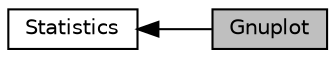 digraph "Gnuplot"
{
  edge [fontname="Helvetica",fontsize="10",labelfontname="Helvetica",labelfontsize="10"];
  node [fontname="Helvetica",fontsize="10",shape=record];
  rankdir=LR;
  Node0 [label="Gnuplot",height=0.2,width=0.4,color="black", fillcolor="grey75", style="filled", fontcolor="black"];
  Node1 [label="Statistics",height=0.2,width=0.4,color="black", fillcolor="white", style="filled",URL="$d4/d2a/group__stats.html"];
  Node1->Node0 [shape=plaintext, dir="back", style="solid"];
}
